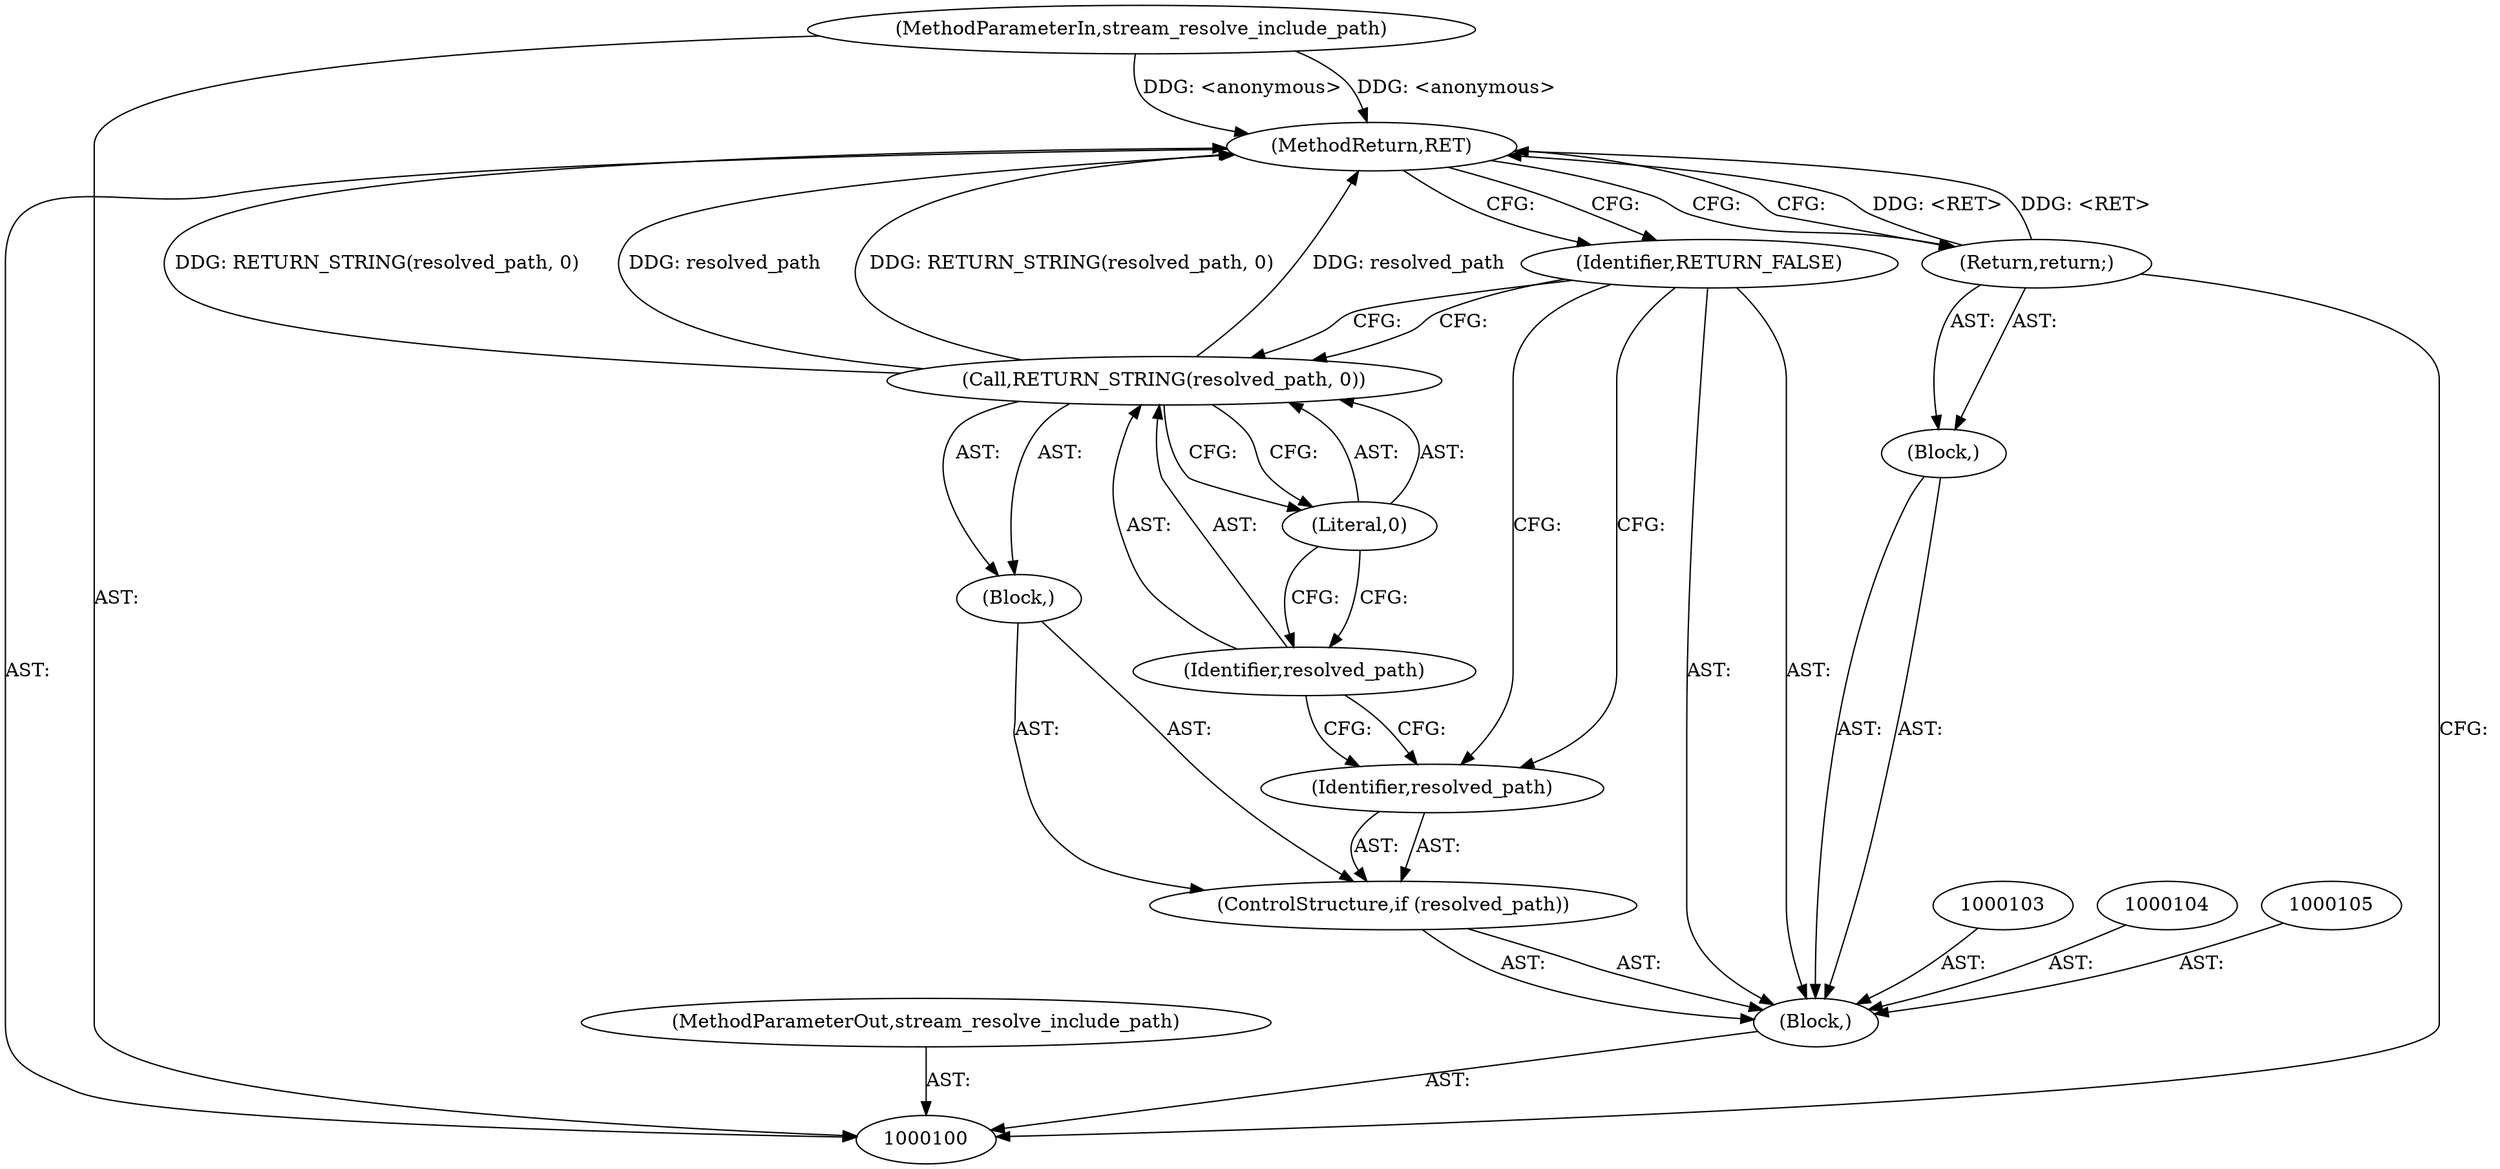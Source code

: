 digraph "0_php_4435b9142ff9813845d5c97ab29a5d637bedb257_7" {
"1000115" [label="(MethodReturn,RET)"];
"1000101" [label="(MethodParameterIn,stream_resolve_include_path)"];
"1000127" [label="(MethodParameterOut,stream_resolve_include_path)"];
"1000108" [label="(ControlStructure,if (resolved_path))"];
"1000110" [label="(Block,)"];
"1000109" [label="(Identifier,resolved_path)"];
"1000112" [label="(Identifier,resolved_path)"];
"1000111" [label="(Call,RETURN_STRING(resolved_path, 0))"];
"1000113" [label="(Literal,0)"];
"1000114" [label="(Identifier,RETURN_FALSE)"];
"1000102" [label="(Block,)"];
"1000106" [label="(Block,)"];
"1000107" [label="(Return,return;)"];
"1000115" -> "1000100"  [label="AST: "];
"1000115" -> "1000107"  [label="CFG: "];
"1000115" -> "1000114"  [label="CFG: "];
"1000107" -> "1000115"  [label="DDG: <RET>"];
"1000101" -> "1000115"  [label="DDG: <anonymous>"];
"1000111" -> "1000115"  [label="DDG: RETURN_STRING(resolved_path, 0)"];
"1000111" -> "1000115"  [label="DDG: resolved_path"];
"1000101" -> "1000100"  [label="AST: "];
"1000101" -> "1000115"  [label="DDG: <anonymous>"];
"1000127" -> "1000100"  [label="AST: "];
"1000108" -> "1000102"  [label="AST: "];
"1000109" -> "1000108"  [label="AST: "];
"1000110" -> "1000108"  [label="AST: "];
"1000110" -> "1000108"  [label="AST: "];
"1000111" -> "1000110"  [label="AST: "];
"1000109" -> "1000108"  [label="AST: "];
"1000112" -> "1000109"  [label="CFG: "];
"1000114" -> "1000109"  [label="CFG: "];
"1000112" -> "1000111"  [label="AST: "];
"1000112" -> "1000109"  [label="CFG: "];
"1000113" -> "1000112"  [label="CFG: "];
"1000111" -> "1000110"  [label="AST: "];
"1000111" -> "1000113"  [label="CFG: "];
"1000112" -> "1000111"  [label="AST: "];
"1000113" -> "1000111"  [label="AST: "];
"1000114" -> "1000111"  [label="CFG: "];
"1000111" -> "1000115"  [label="DDG: RETURN_STRING(resolved_path, 0)"];
"1000111" -> "1000115"  [label="DDG: resolved_path"];
"1000113" -> "1000111"  [label="AST: "];
"1000113" -> "1000112"  [label="CFG: "];
"1000111" -> "1000113"  [label="CFG: "];
"1000114" -> "1000102"  [label="AST: "];
"1000114" -> "1000111"  [label="CFG: "];
"1000114" -> "1000109"  [label="CFG: "];
"1000115" -> "1000114"  [label="CFG: "];
"1000102" -> "1000100"  [label="AST: "];
"1000103" -> "1000102"  [label="AST: "];
"1000104" -> "1000102"  [label="AST: "];
"1000105" -> "1000102"  [label="AST: "];
"1000106" -> "1000102"  [label="AST: "];
"1000108" -> "1000102"  [label="AST: "];
"1000114" -> "1000102"  [label="AST: "];
"1000106" -> "1000102"  [label="AST: "];
"1000107" -> "1000106"  [label="AST: "];
"1000107" -> "1000106"  [label="AST: "];
"1000107" -> "1000100"  [label="CFG: "];
"1000115" -> "1000107"  [label="CFG: "];
"1000107" -> "1000115"  [label="DDG: <RET>"];
}
